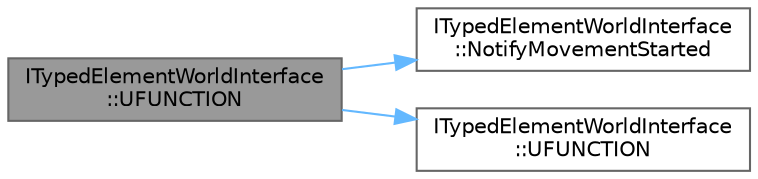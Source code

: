 digraph "ITypedElementWorldInterface::UFUNCTION"
{
 // INTERACTIVE_SVG=YES
 // LATEX_PDF_SIZE
  bgcolor="transparent";
  edge [fontname=Helvetica,fontsize=10,labelfontname=Helvetica,labelfontsize=10];
  node [fontname=Helvetica,fontsize=10,shape=box,height=0.2,width=0.4];
  rankdir="LR";
  Node1 [id="Node000001",label="ITypedElementWorldInterface\l::UFUNCTION",height=0.2,width=0.4,color="gray40", fillcolor="grey60", style="filled", fontcolor="black",tooltip="Notify that this element is about to be moved."];
  Node1 -> Node2 [id="edge1_Node000001_Node000002",color="steelblue1",style="solid",tooltip=" "];
  Node2 [id="Node000002",label="ITypedElementWorldInterface\l::NotifyMovementStarted",height=0.2,width=0.4,color="grey40", fillcolor="white", style="filled",URL="$dd/dac/classITypedElementWorldInterface.html#a37f08880bae6e73ec575da9ca963012d",tooltip="Notify that this element is about to be moved."];
  Node1 -> Node3 [id="edge2_Node000001_Node000003",color="steelblue1",style="solid",tooltip=" "];
  Node3 [id="Node000003",label="ITypedElementWorldInterface\l::UFUNCTION",height=0.2,width=0.4,color="grey40", fillcolor="white", style="filled",URL="$dd/dac/classITypedElementWorldInterface.html#aba3f68051a8238e1a4523e45d1cb93b2",tooltip="Script Api."];
}
